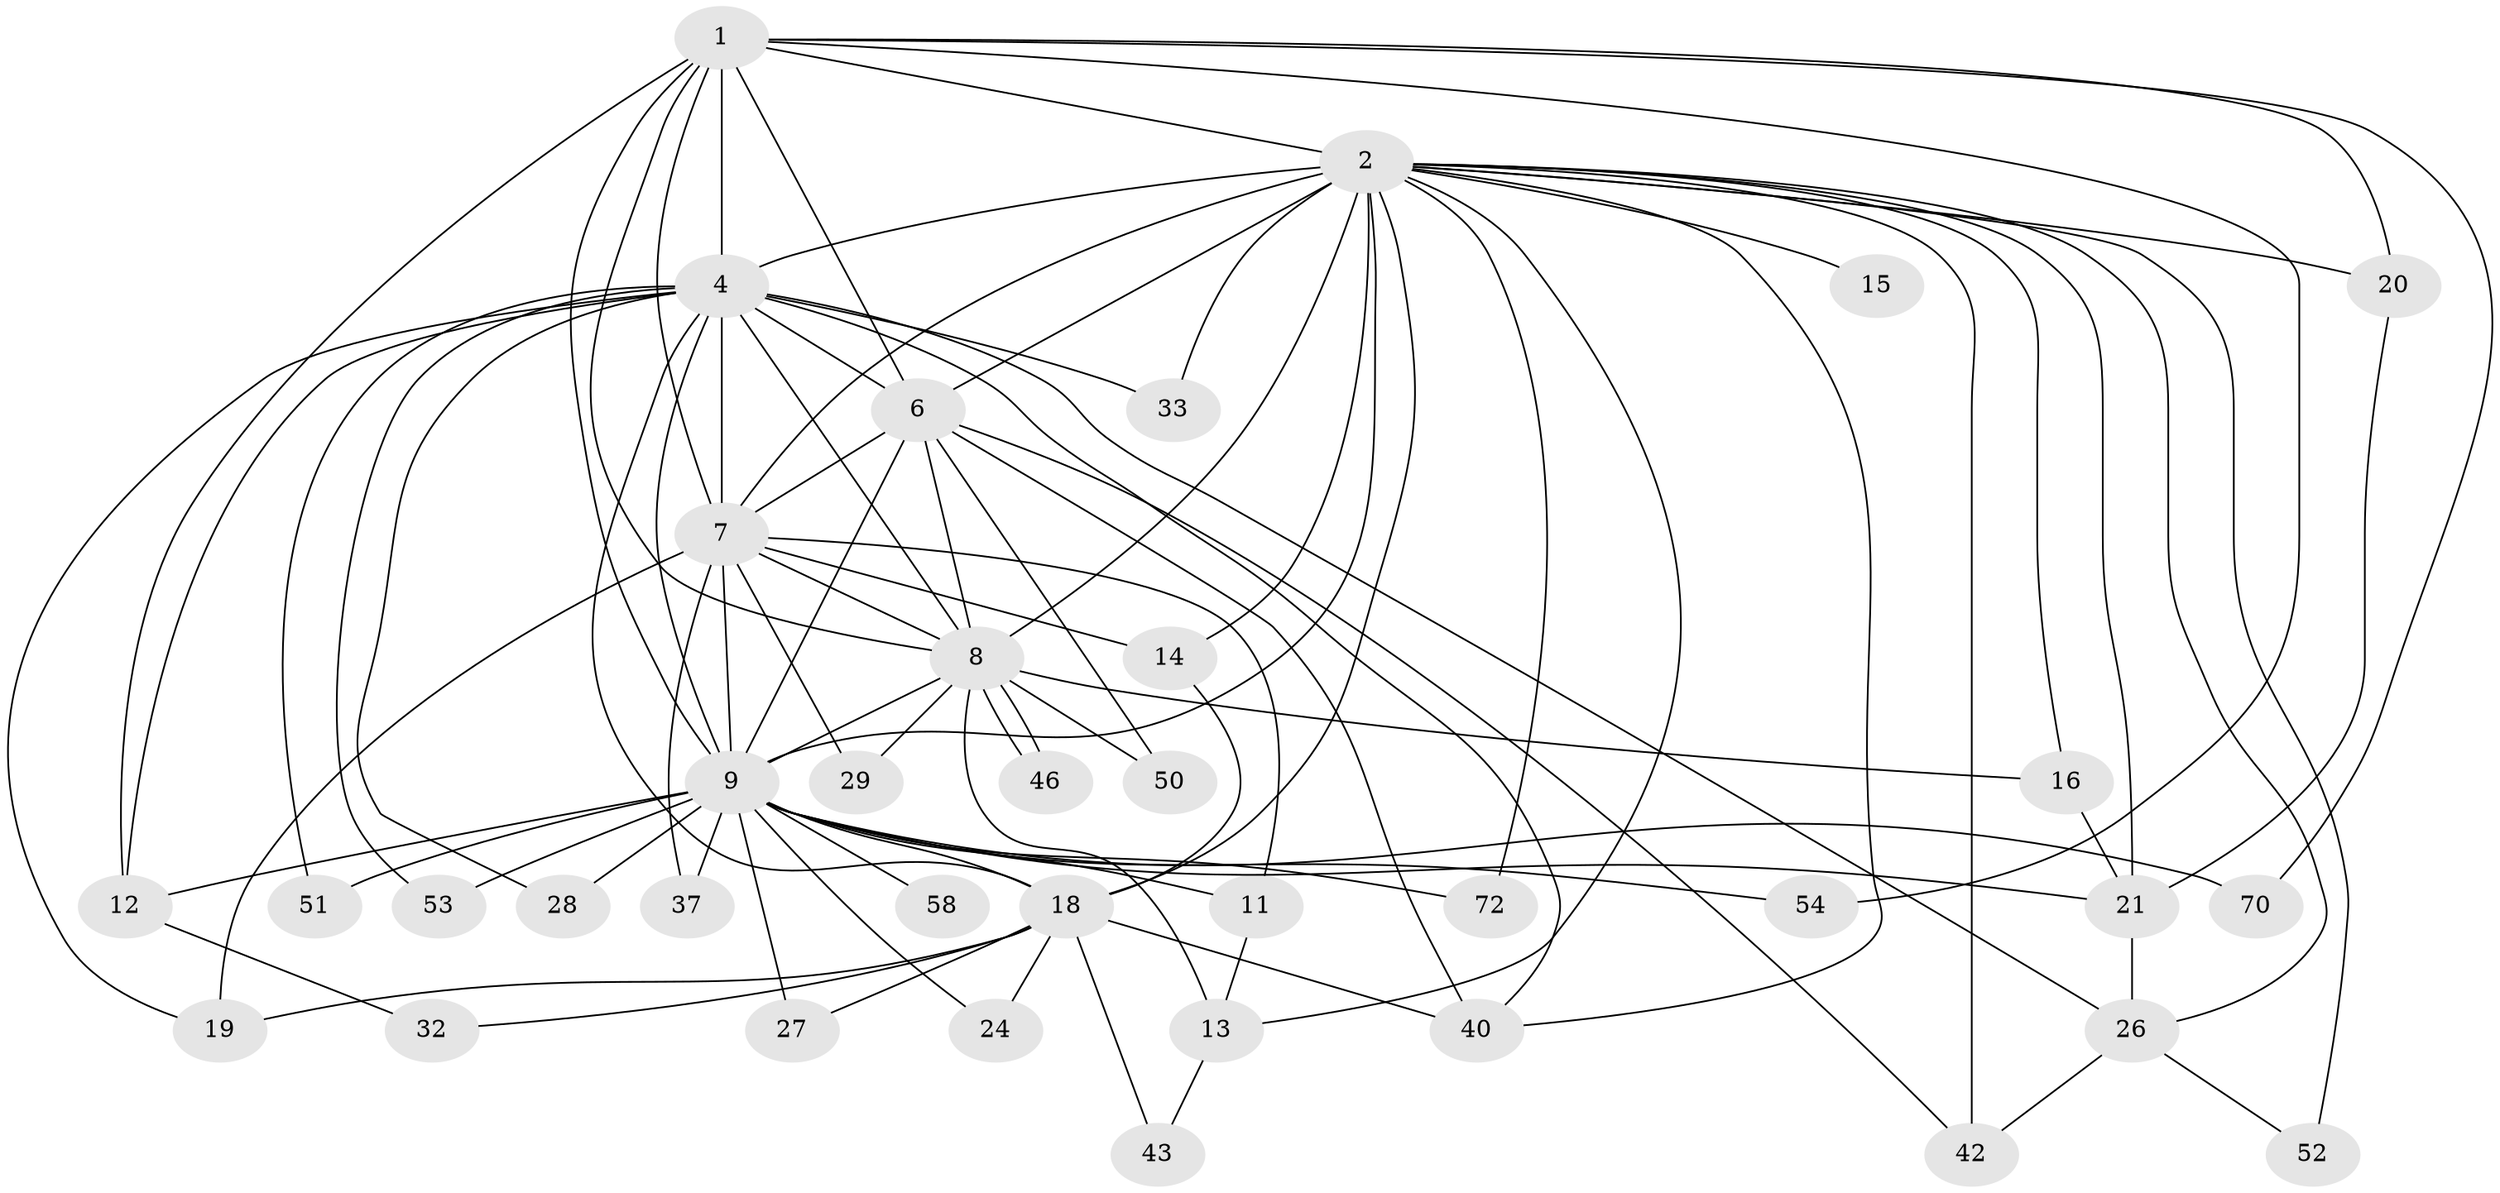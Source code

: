 // original degree distribution, {13: 0.013333333333333334, 24: 0.013333333333333334, 15: 0.04, 18: 0.013333333333333334, 17: 0.02666666666666667, 20: 0.013333333333333334, 22: 0.013333333333333334, 3: 0.12, 4: 0.06666666666666667, 6: 0.02666666666666667, 2: 0.5866666666666667, 7: 0.013333333333333334, 5: 0.05333333333333334}
// Generated by graph-tools (version 1.1) at 2025/14/03/09/25 04:14:17]
// undirected, 37 vertices, 90 edges
graph export_dot {
graph [start="1"]
  node [color=gray90,style=filled];
  1;
  2 [super="+41+34+55+3+44"];
  4 [super="+47+66+68+5"];
  6 [super="+74+60"];
  7 [super="+65+62"];
  8 [super="+25+45+73"];
  9 [super="+10"];
  11;
  12;
  13;
  14;
  15;
  16;
  18 [super="+22"];
  19 [super="+36"];
  20 [super="+30+49"];
  21 [super="+31"];
  24;
  26;
  27;
  28;
  29;
  32;
  33;
  37;
  40;
  42 [super="+69"];
  43;
  46;
  50;
  51;
  52;
  53 [super="+64"];
  54;
  58;
  70;
  72;
  1 -- 2 [weight=2];
  1 -- 4 [weight=2];
  1 -- 6;
  1 -- 7;
  1 -- 8;
  1 -- 9 [weight=2];
  1 -- 12;
  1 -- 54;
  1 -- 70;
  1 -- 20;
  2 -- 4 [weight=8];
  2 -- 6 [weight=3];
  2 -- 7 [weight=2];
  2 -- 8 [weight=4];
  2 -- 9 [weight=6];
  2 -- 14;
  2 -- 15 [weight=2];
  2 -- 16;
  2 -- 20 [weight=3];
  2 -- 33;
  2 -- 52;
  2 -- 40;
  2 -- 72;
  2 -- 13 [weight=2];
  2 -- 21;
  2 -- 18;
  2 -- 42;
  2 -- 26;
  4 -- 6 [weight=3];
  4 -- 7 [weight=3];
  4 -- 8 [weight=3];
  4 -- 9 [weight=4];
  4 -- 26;
  4 -- 40;
  4 -- 51;
  4 -- 12;
  4 -- 33;
  4 -- 19;
  4 -- 53;
  4 -- 28;
  4 -- 18;
  6 -- 7;
  6 -- 8 [weight=2];
  6 -- 9 [weight=2];
  6 -- 50;
  6 -- 42;
  6 -- 40;
  7 -- 8;
  7 -- 9 [weight=3];
  7 -- 11;
  7 -- 14;
  7 -- 19 [weight=2];
  7 -- 29;
  7 -- 37;
  8 -- 9 [weight=2];
  8 -- 13 [weight=2];
  8 -- 16;
  8 -- 46 [weight=2];
  8 -- 46;
  8 -- 50;
  8 -- 29;
  9 -- 12;
  9 -- 28;
  9 -- 51;
  9 -- 53 [weight=2];
  9 -- 58 [weight=2];
  9 -- 70;
  9 -- 72;
  9 -- 11;
  9 -- 18;
  9 -- 21;
  9 -- 24;
  9 -- 27;
  9 -- 37;
  9 -- 54;
  11 -- 13;
  12 -- 32;
  13 -- 43;
  14 -- 18;
  16 -- 21;
  18 -- 24;
  18 -- 32;
  18 -- 40;
  18 -- 19;
  18 -- 27;
  18 -- 43;
  20 -- 21;
  21 -- 26;
  26 -- 42;
  26 -- 52;
}

